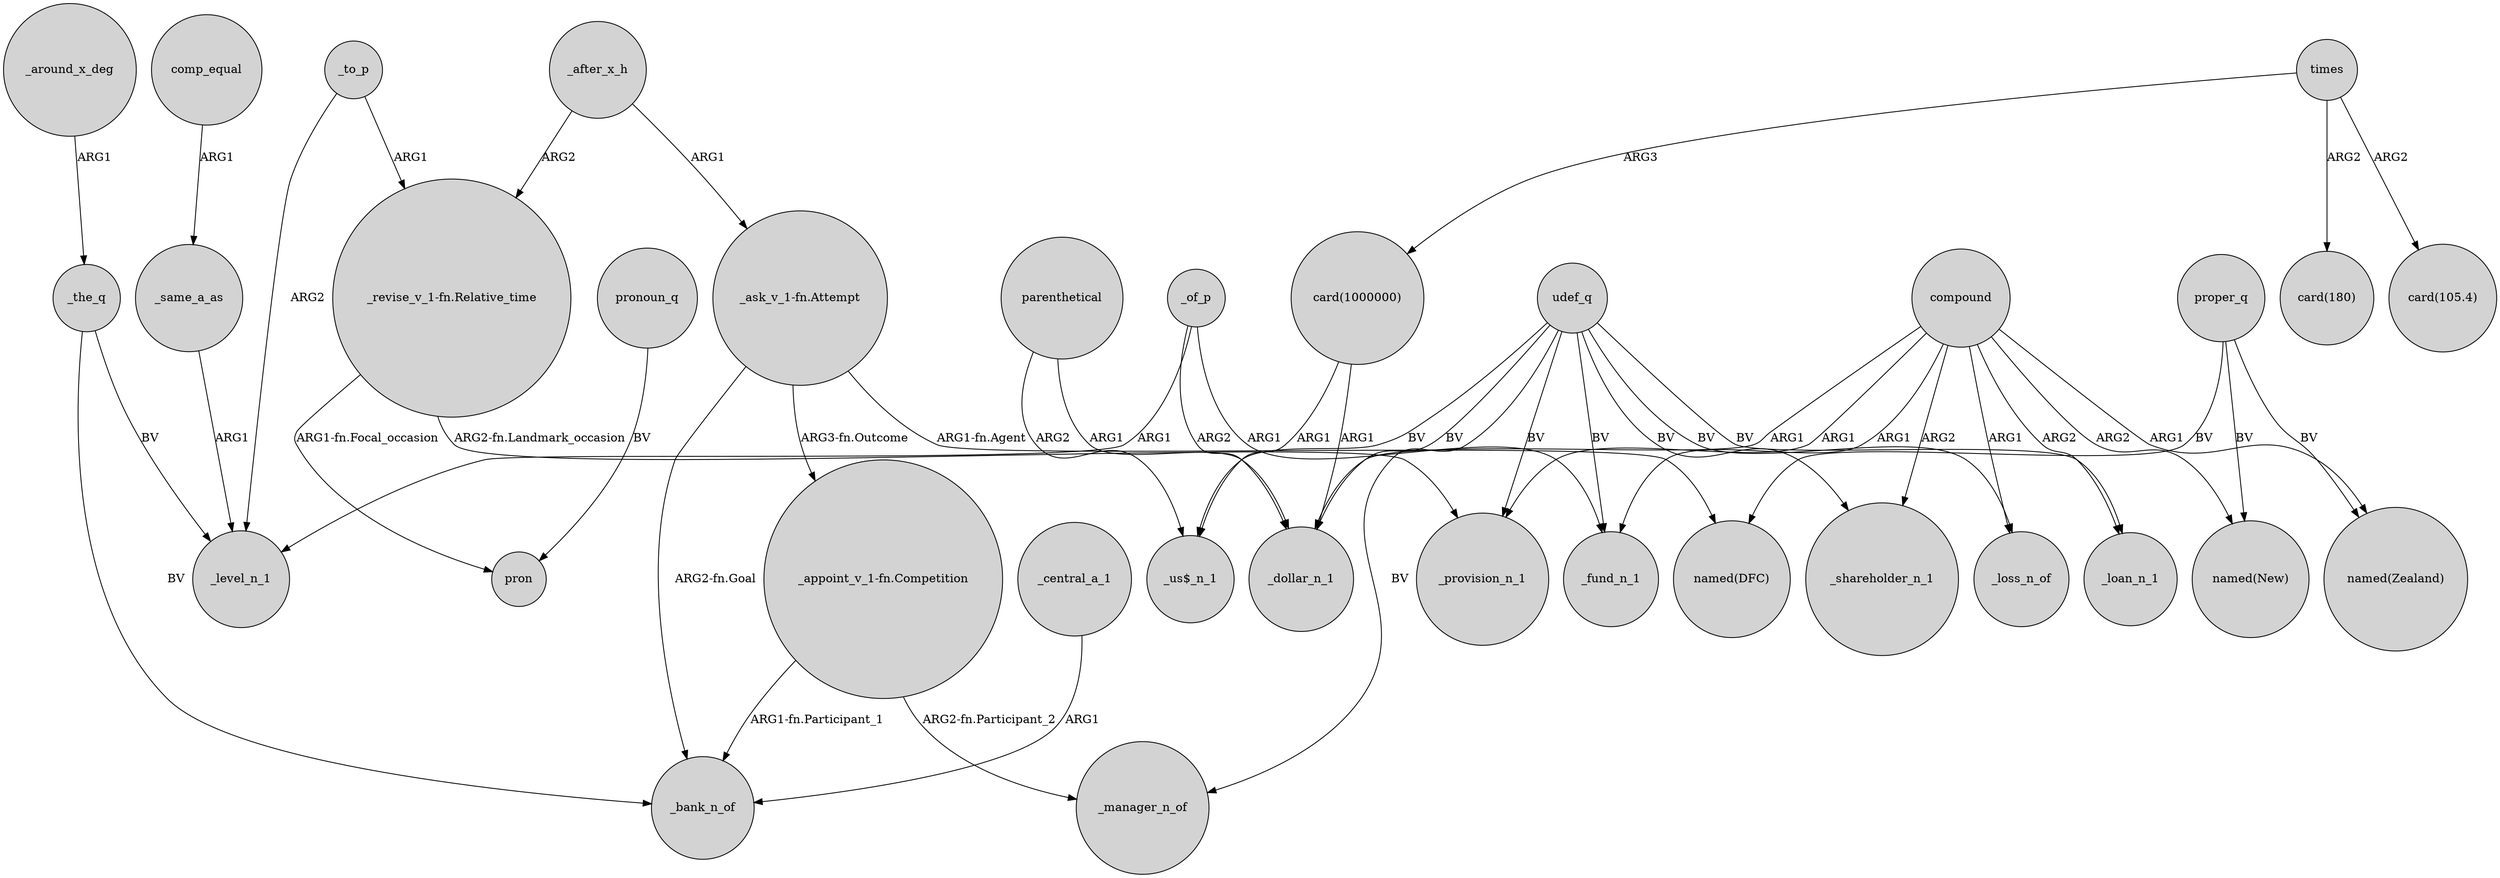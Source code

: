 digraph {
	node [shape=circle style=filled]
	_of_p -> _level_n_1 [label=ARG1]
	times -> "card(180)" [label=ARG2]
	_the_q -> _level_n_1 [label=BV]
	_same_a_as -> _level_n_1 [label=ARG1]
	_the_q -> _bank_n_of [label=BV]
	_after_x_h -> "_revise_v_1-fn.Relative_time" [label=ARG2]
	parenthetical -> "_us$_n_1" [label=ARG2]
	compound -> _shareholder_n_1 [label=ARG2]
	udef_q -> _shareholder_n_1 [label=BV]
	compound -> _dollar_n_1 [label=ARG1]
	compound -> "named(New)" [label=ARG2]
	udef_q -> _fund_n_1 [label=BV]
	udef_q -> _manager_n_of [label=BV]
	udef_q -> _loan_n_1 [label=BV]
	"_ask_v_1-fn.Attempt" -> "_appoint_v_1-fn.Competition" [label="ARG3-fn.Outcome"]
	proper_q -> "named(New)" [label=BV]
	times -> "card(1000000)" [label=ARG3]
	times -> "card(105.4)" [label=ARG2]
	"_ask_v_1-fn.Attempt" -> "named(DFC)" [label="ARG1-fn.Agent"]
	_central_a_1 -> _bank_n_of [label=ARG1]
	_after_x_h -> "_ask_v_1-fn.Attempt" [label=ARG1]
	"_revise_v_1-fn.Relative_time" -> _provision_n_1 [label="ARG2-fn.Landmark_occasion"]
	parenthetical -> _dollar_n_1 [label=ARG1]
	compound -> _provision_n_1 [label=ARG1]
	compound -> "named(Zealand)" [label=ARG1]
	pronoun_q -> pron [label=BV]
	"_appoint_v_1-fn.Competition" -> _manager_n_of [label="ARG2-fn.Participant_2"]
	compound -> _loss_n_of [label=ARG1]
	"_appoint_v_1-fn.Competition" -> _bank_n_of [label="ARG1-fn.Participant_1"]
	udef_q -> "_us$_n_1" [label=BV]
	_around_x_deg -> _the_q [label=ARG1]
	udef_q -> _provision_n_1 [label=BV]
	udef_q -> _loss_n_of [label=BV]
	udef_q -> _dollar_n_1 [label=BV]
	"card(1000000)" -> _dollar_n_1 [label=ARG1]
	"_revise_v_1-fn.Relative_time" -> pron [label="ARG1-fn.Focal_occasion"]
	_to_p -> "_revise_v_1-fn.Relative_time" [label=ARG1]
	proper_q -> "named(DFC)" [label=BV]
	"card(1000000)" -> "_us$_n_1" [label=ARG1]
	_to_p -> _level_n_1 [label=ARG2]
	proper_q -> "named(Zealand)" [label=BV]
	_of_p -> _dollar_n_1 [label=ARG2]
	comp_equal -> _same_a_as [label=ARG1]
	compound -> _fund_n_1 [label=ARG1]
	compound -> _loan_n_1 [label=ARG2]
	_of_p -> _fund_n_1 [label=ARG1]
	"_ask_v_1-fn.Attempt" -> _bank_n_of [label="ARG2-fn.Goal"]
}

